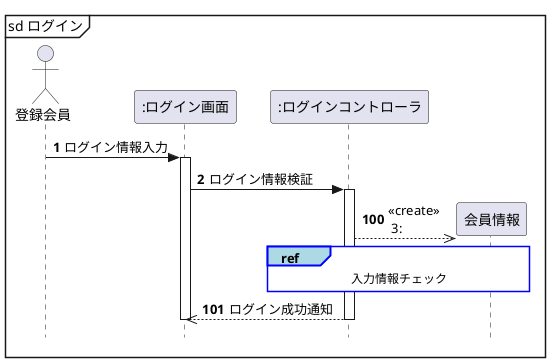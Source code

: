 @startuml
hide footbox
Actor 登録会員 as member
participant ":ログイン画面" as login
participant ":ログインコントローラ" as control
participant "会員情報" as entity
'メッセージに自動で番号を降る
autonumber
' 厳密なUMLに準拠する
skinparam style strictuml
' refの枠線
skinparam sequenceReferenceBorderColor blue
' refの背景色
skinparam sequenceReferenceBackgroundColor white
skinparam sequenceReferenceHeaderBackgroundColor lightblue
mainframe sd ログイン
member -> login : ログイン情報入力
activate login
login -> control : ログイン情報検証
activate control
create entity
autonumber 100
control -->> entity :<<create>>\n 3:
ref over control, entity
入力情報チェック
end ref
login <<-- control : ログイン成功通知
deactivate control
deactivate login
@enduml